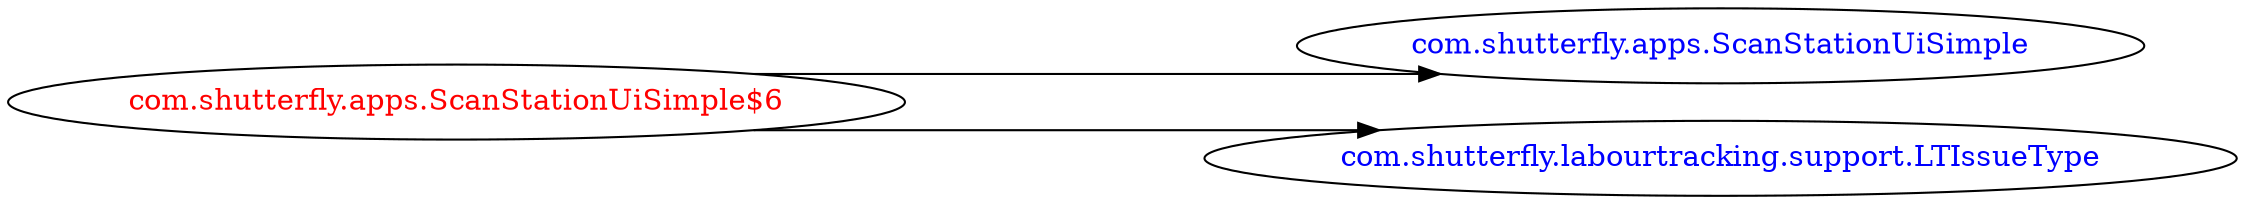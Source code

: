 digraph dependencyGraph {
 concentrate=true;
 ranksep="2.0";
 rankdir="LR"; 
 splines="ortho";
"com.shutterfly.apps.ScanStationUiSimple$6" [fontcolor="red"];
"com.shutterfly.apps.ScanStationUiSimple" [ fontcolor="blue" ];
"com.shutterfly.apps.ScanStationUiSimple$6"->"com.shutterfly.apps.ScanStationUiSimple";
"com.shutterfly.labourtracking.support.LTIssueType" [ fontcolor="blue" ];
"com.shutterfly.apps.ScanStationUiSimple$6"->"com.shutterfly.labourtracking.support.LTIssueType";
}